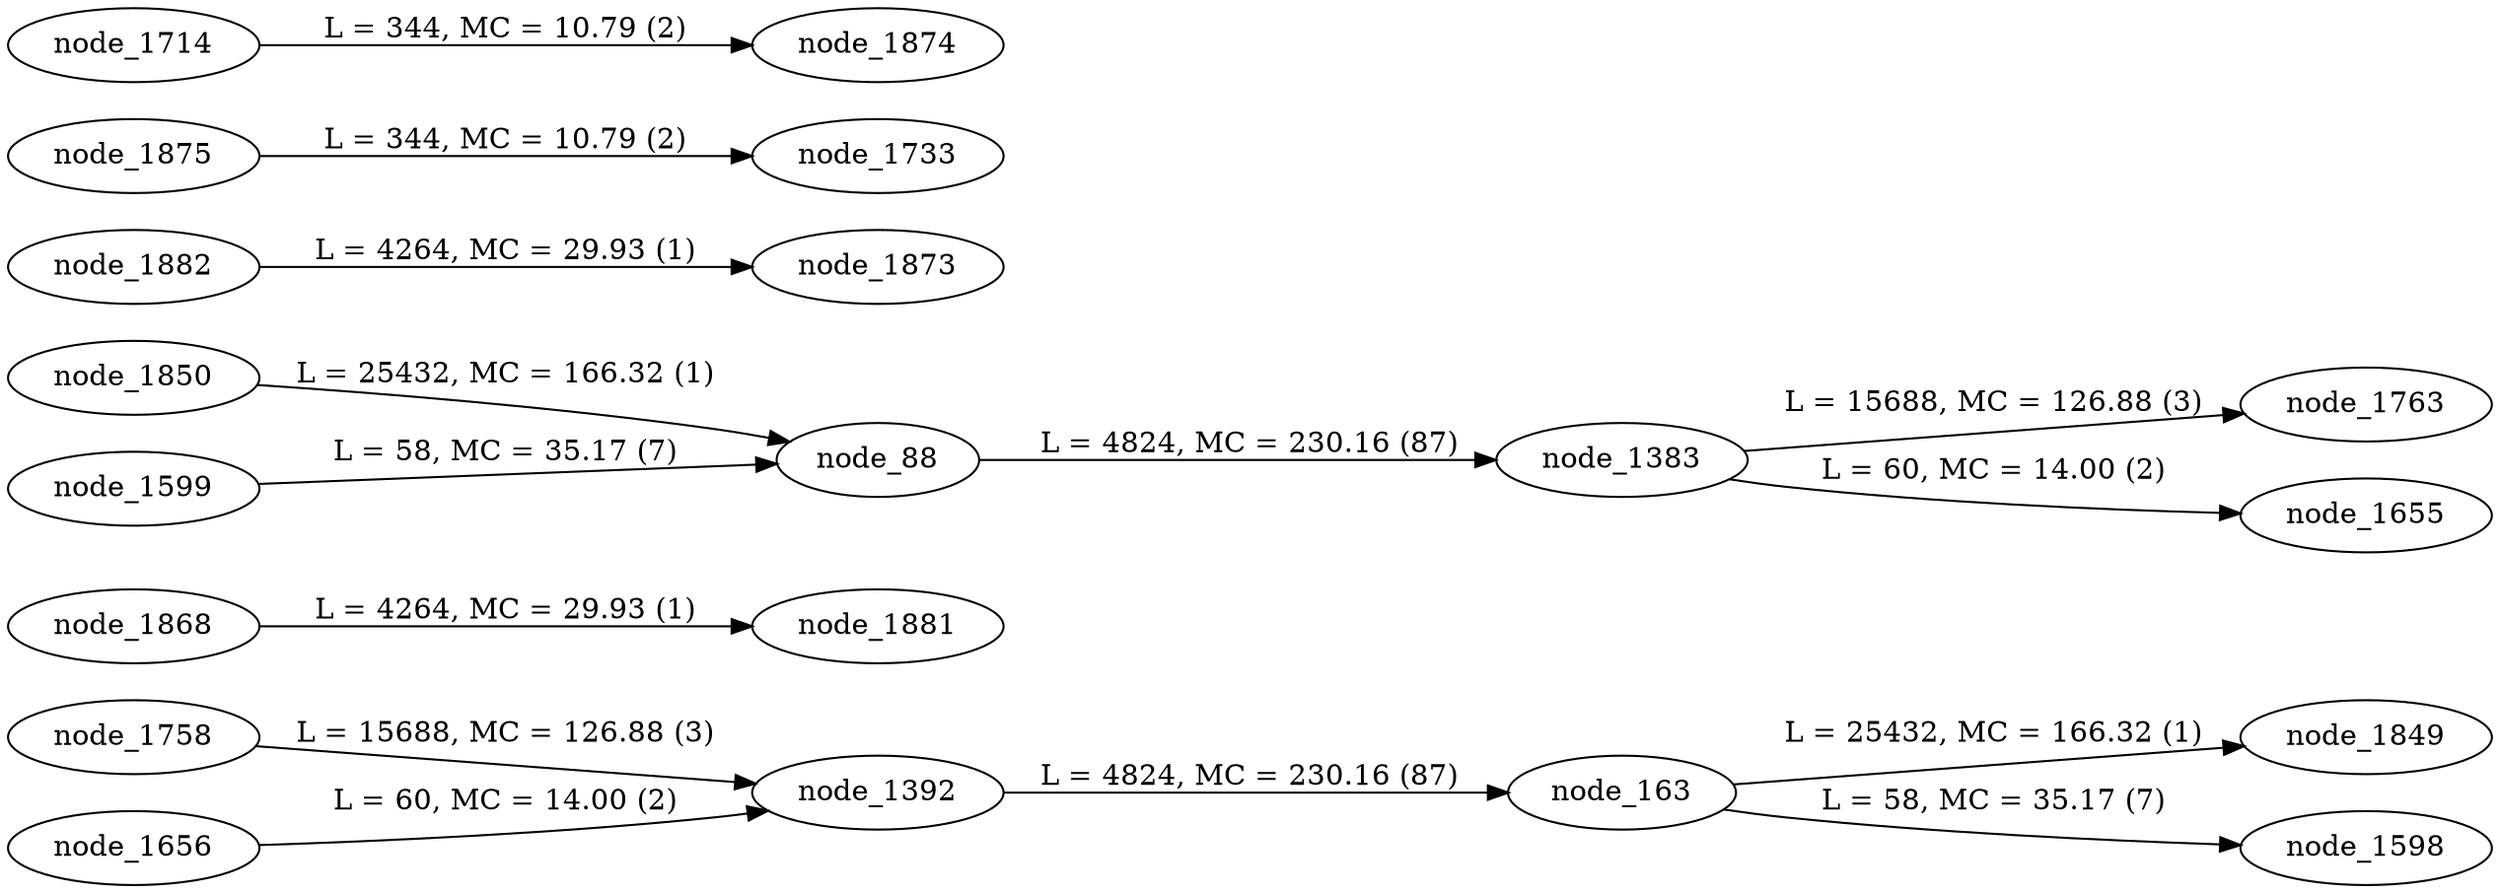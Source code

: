 digraph G {
rankdir=LR
"node_163" -> "node_1849" [label="L = 25432, MC = 166.32 (1)"];
"node_1868" -> "node_1881" [label="L = 4264, MC = 29.93 (1)"];
"node_1383" -> "node_1763" [label="L = 15688, MC = 126.88 (3)"];
"node_88" -> "node_1383" [label="L = 4824, MC = 230.16 (87)"];
"node_1758" -> "node_1392" [label="L = 15688, MC = 126.88 (3)"];
"node_1850" -> "node_88" [label="L = 25432, MC = 166.32 (1)"];
"node_1392" -> "node_163" [label="L = 4824, MC = 230.16 (87)"];
"node_1882" -> "node_1873" [label="L = 4264, MC = 29.93 (1)"];
"node_1875" -> "node_1733" [label="L = 344, MC = 10.79 (2)"];
"node_1714" -> "node_1874" [label="L = 344, MC = 10.79 (2)"];
"node_1599" -> "node_88" [label="L = 58, MC = 35.17 (7)"];
"node_1656" -> "node_1392" [label="L = 60, MC = 14.00 (2)"];
"node_1383" -> "node_1655" [label="L = 60, MC = 14.00 (2)"];
"node_163" -> "node_1598" [label="L = 58, MC = 35.17 (7)"];
}

